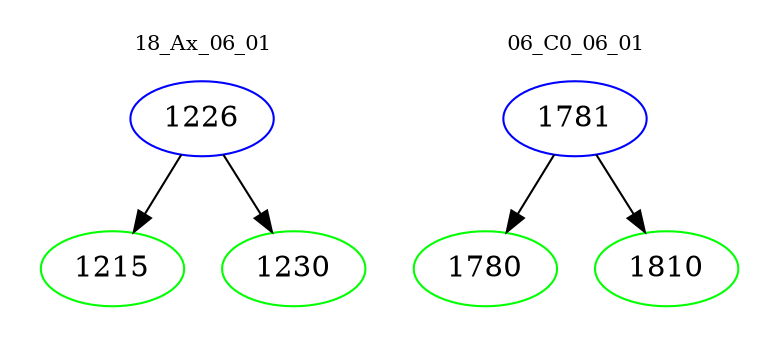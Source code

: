 digraph{
subgraph cluster_0 {
color = white
label = "18_Ax_06_01";
fontsize=10;
T0_1226 [label="1226", color="blue"]
T0_1226 -> T0_1215 [color="black"]
T0_1215 [label="1215", color="green"]
T0_1226 -> T0_1230 [color="black"]
T0_1230 [label="1230", color="green"]
}
subgraph cluster_1 {
color = white
label = "06_C0_06_01";
fontsize=10;
T1_1781 [label="1781", color="blue"]
T1_1781 -> T1_1780 [color="black"]
T1_1780 [label="1780", color="green"]
T1_1781 -> T1_1810 [color="black"]
T1_1810 [label="1810", color="green"]
}
}
